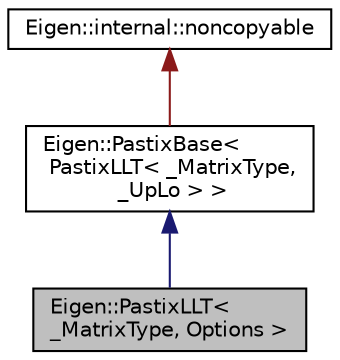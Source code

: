 digraph "Eigen::PastixLLT&lt; _MatrixType, Options &gt;"
{
  edge [fontname="Helvetica",fontsize="10",labelfontname="Helvetica",labelfontsize="10"];
  node [fontname="Helvetica",fontsize="10",shape=record];
  Node1 [label="Eigen::PastixLLT\< \l_MatrixType, Options \>",height=0.2,width=0.4,color="black", fillcolor="grey75", style="filled" fontcolor="black"];
  Node2 -> Node1 [dir="back",color="midnightblue",fontsize="10",style="solid",fontname="Helvetica"];
  Node2 [label="Eigen::PastixBase\<\l PastixLLT\< _MatrixType,\l _UpLo \> \>",height=0.2,width=0.4,color="black", fillcolor="white", style="filled",URL="$classEigen_1_1PastixBase.html"];
  Node3 -> Node2 [dir="back",color="firebrick4",fontsize="10",style="solid",fontname="Helvetica"];
  Node3 [label="Eigen::internal::noncopyable",height=0.2,width=0.4,color="black", fillcolor="white", style="filled",URL="$classEigen_1_1internal_1_1noncopyable.html"];
}
